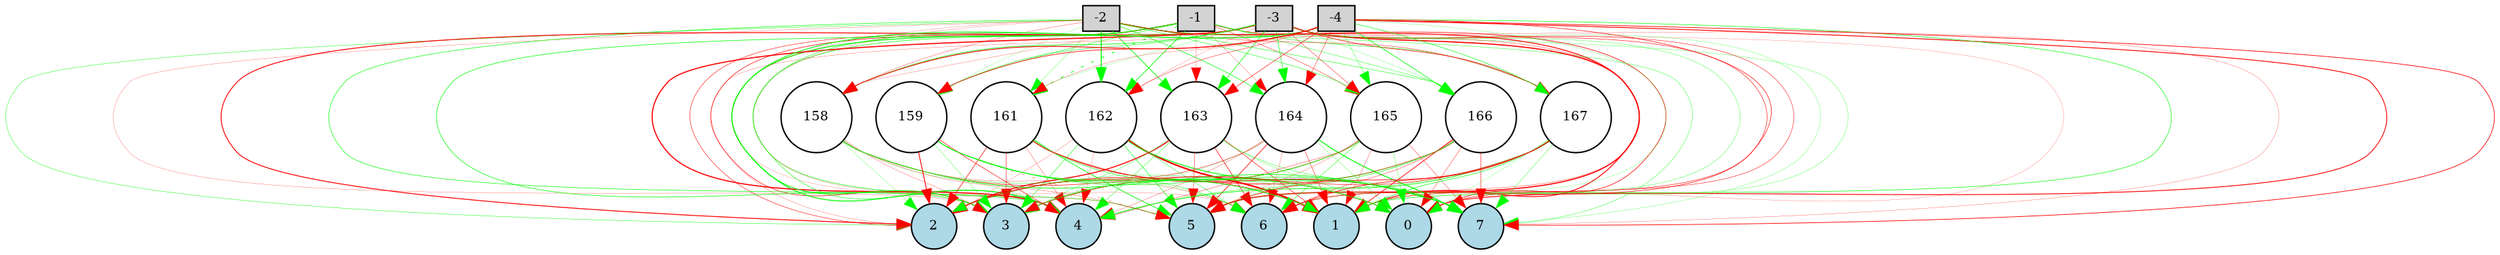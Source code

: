 digraph {
	node [fontsize=9 height=0.2 shape=circle width=0.2]
	-1 [fillcolor=lightgray shape=box style=filled]
	-2 [fillcolor=lightgray shape=box style=filled]
	-3 [fillcolor=lightgray shape=box style=filled]
	-4 [fillcolor=lightgray shape=box style=filled]
	0 [fillcolor=lightblue style=filled]
	1 [fillcolor=lightblue style=filled]
	2 [fillcolor=lightblue style=filled]
	3 [fillcolor=lightblue style=filled]
	4 [fillcolor=lightblue style=filled]
	5 [fillcolor=lightblue style=filled]
	6 [fillcolor=lightblue style=filled]
	7 [fillcolor=lightblue style=filled]
	161 [fillcolor=white style=filled]
	162 [fillcolor=white style=filled]
	163 [fillcolor=white style=filled]
	164 [fillcolor=white style=filled]
	165 [fillcolor=white style=filled]
	166 [fillcolor=white style=filled]
	167 [fillcolor=white style=filled]
	158 [fillcolor=white style=filled]
	159 [fillcolor=white style=filled]
	-1 -> 158 [color=red penwidth=0.13424808803605914 style=solid]
	-1 -> 159 [color=green penwidth=0.2821840338704428 style=solid]
	-1 -> 161 [color=green penwidth=0.5452739175062684 style=dotted]
	-1 -> 162 [color=green penwidth=0.44401844131719104 style=solid]
	-1 -> 163 [color=red penwidth=0.127072353834595 style=solid]
	-1 -> 164 [color=red penwidth=0.1428686481989072 style=solid]
	-1 -> 165 [color=red penwidth=0.23500173081697207 style=solid]
	-1 -> 166 [color=green penwidth=0.24175807800711735 style=solid]
	-1 -> 167 [color=green penwidth=0.29761542417468745 style=solid]
	-2 -> 158 [color=red penwidth=0.17940147911087817 style=solid]
	-2 -> 159 [color=green penwidth=0.11118575570254345 style=solid]
	-2 -> 161 [color=green penwidth=0.16217133293395436 style=solid]
	-2 -> 162 [color=green penwidth=0.6703605187918428 style=solid]
	-2 -> 163 [color=green penwidth=0.4727301137018707 style=solid]
	-2 -> 164 [color=green penwidth=0.3723411759479224 style=solid]
	-2 -> 165 [color=green penwidth=0.2748076258067121 style=solid]
	-2 -> 166 [color=green penwidth=0.28227604171373255 style=solid]
	-2 -> 167 [color=red penwidth=0.23851356836706492 style=solid]
	-3 -> 158 [color=green penwidth=0.4055055917799446 style=solid]
	-3 -> 159 [color=green penwidth=0.2818633758440946 style=solid]
	-3 -> 161 [color=green penwidth=0.126750998957917 style=solid]
	-3 -> 162 [color=red penwidth=0.11100072950603584 style=solid]
	-3 -> 163 [color=green penwidth=0.3985816656148521 style=solid]
	-3 -> 164 [color=green penwidth=0.35165761432729603 style=solid]
	-3 -> 165 [color=red penwidth=0.2351408031552749 style=solid]
	-3 -> 166 [color=green penwidth=0.13569737544074226 style=solid]
	-3 -> 167 [color=red penwidth=0.3669315628089327 style=solid]
	-4 -> 158 [color=red penwidth=0.5378736953934415 style=solid]
	-4 -> 159 [color=red penwidth=0.4158007871495957 style=solid]
	-4 -> 161 [color=red penwidth=0.14206675833192436 style=solid]
	-4 -> 162 [color=red penwidth=0.237867060361207 style=solid]
	-4 -> 163 [color=red penwidth=0.3128296807402742 style=solid]
	-4 -> 164 [color=red penwidth=0.24421417291303324 style=solid]
	-4 -> 165 [color=green penwidth=0.21362567481918465 style=solid]
	-4 -> 166 [color=green penwidth=0.4194085539069068 style=solid]
	-4 -> 167 [color=green penwidth=0.33350948058402646 style=solid]
	158 -> 0 [color=red penwidth=0.32431459170976285 style=solid]
	158 -> 1 [color=green penwidth=0.22144914586801911 style=solid]
	158 -> 2 [color=green penwidth=0.14710923906506707 style=solid]
	158 -> 3 [color=red penwidth=0.14982091395440952 style=solid]
	158 -> 4 [color=green penwidth=0.13795861330304898 style=solid]
	158 -> 5 [color=red penwidth=0.15371230813103445 style=solid]
	158 -> 6 [color=red penwidth=0.1380747232124268 style=solid]
	158 -> 7 [color=green penwidth=0.44255114817534624 style=solid]
	159 -> 0 [color=green penwidth=0.3773453083746019 style=solid]
	159 -> 1 [color=green penwidth=0.36865859704751147 style=solid]
	159 -> 2 [color=red penwidth=0.567362059280746 style=solid]
	159 -> 3 [color=green penwidth=0.18627003350691523 style=solid]
	159 -> 4 [color=red penwidth=0.3377157326815916 style=solid]
	159 -> 5 [color=red penwidth=0.17929477668281196 style=dotted]
	159 -> 6 [color=green penwidth=0.12714256285600067 style=solid]
	159 -> 7 [color=green penwidth=0.34720697300565906 style=solid]
	161 -> 0 [color=green penwidth=0.15568644028434106 style=solid]
	161 -> 1 [color=red penwidth=0.29949562835222354 style=solid]
	161 -> 2 [color=red penwidth=0.37210577227776753 style=solid]
	161 -> 3 [color=red penwidth=0.27877192623008584 style=solid]
	161 -> 4 [color=red penwidth=0.17687459986494602 style=solid]
	161 -> 5 [color=green penwidth=0.4611571958971873 style=solid]
	161 -> 6 [color=green penwidth=0.3029898316009328 style=solid]
	161 -> 7 [color=red penwidth=0.4895799714430249 style=solid]
	162 -> 0 [color=green penwidth=0.14973506086082358 style=solid]
	162 -> 1 [color=red penwidth=1.0829971718047107 style=solid]
	162 -> 2 [color=red penwidth=0.13361601660061267 style=solid]
	162 -> 3 [color=green penwidth=0.2834366957978518 style=solid]
	162 -> 4 [color=red penwidth=0.12379393161514479 style=solid]
	162 -> 5 [color=green penwidth=0.3328597817466573 style=solid]
	162 -> 6 [color=green penwidth=0.23809114598641676 style=solid]
	162 -> 7 [color=green penwidth=0.4807457486221163 style=solid]
	163 -> 0 [color=green penwidth=0.17350976025722564 style=solid]
	163 -> 1 [color=red penwidth=0.32200768220685894 style=solid]
	163 -> 2 [color=red penwidth=0.7088682801867507 style=solid]
	163 -> 3 [color=green penwidth=0.19628783222500545 style=solid]
	163 -> 4 [color=green penwidth=0.23413945024758995 style=solid]
	163 -> 5 [color=red penwidth=0.2437720254956522 style=solid]
	163 -> 6 [color=red penwidth=0.3886515562449846 style=solid]
	163 -> 7 [color=green penwidth=0.22447122390613788 style=solid]
	164 -> 0 [color=green penwidth=0.14998124952340983 style=solid]
	164 -> 1 [color=red penwidth=0.27110464378703014 style=solid]
	164 -> 2 [color=red penwidth=0.2829090250576458 style=solid]
	164 -> 3 [color=green penwidth=0.11844319024187155 style=solid]
	164 -> 4 [color=red penwidth=0.16431443405125717 style=solid]
	164 -> 5 [color=red penwidth=0.4359732382173982 style=solid]
	164 -> 6 [color=red penwidth=0.14302612358241062 style=solid]
	164 -> 7 [color=green penwidth=0.6251223998140129 style=solid]
	165 -> 0 [color=green penwidth=0.2007123583395664 style=solid]
	165 -> 1 [color=red penwidth=0.1769732994080627 style=solid]
	165 -> 2 [color=red penwidth=0.26235374843549164 style=solid]
	165 -> 3 [color=green penwidth=0.4263172411716747 style=solid]
	165 -> 4 [color=red penwidth=0.2097059944850233 style=solid]
	165 -> 5 [color=red penwidth=0.1415425872461323 style=solid]
	165 -> 6 [color=green penwidth=0.2539293047948201 style=solid]
	165 -> 7 [color=red penwidth=0.21287693267777924 style=solid]
	166 -> 0 [color=red penwidth=0.22631372184545312 style=solid]
	166 -> 1 [color=red penwidth=0.4655386186365449 style=solid]
	166 -> 2 [color=red penwidth=0.4317674085268288 style=solid]
	166 -> 3 [color=green penwidth=0.21845802997814273 style=solid]
	166 -> 4 [color=green penwidth=0.2204508895397075 style=solid]
	166 -> 5 [color=green penwidth=0.15503281753906942 style=solid]
	166 -> 6 [color=red penwidth=0.22413427651854928 style=solid]
	166 -> 7 [color=red penwidth=0.289650440527624 style=solid]
	167 -> 0 [color=green penwidth=0.11830394810773946 style=solid]
	167 -> 1 [color=green penwidth=0.34044302881746036 style=solid]
	167 -> 2 [color=green penwidth=0.17623601721132823 style=solid]
	167 -> 3 [color=red penwidth=0.3121821379342552 style=solid]
	167 -> 4 [color=green penwidth=0.4428150284522746 style=solid]
	167 -> 5 [color=red penwidth=0.4039421929404816 style=solid]
	167 -> 6 [color=red penwidth=0.4212998106477541 style=solid]
	167 -> 7 [color=green penwidth=0.20611309431579283 style=solid]
	-1 -> 0 [color=red penwidth=0.111863842119894 style=solid]
	-1 -> 1 [color=green penwidth=0.17210610118148706 style=solid]
	-1 -> 2 [color=red penwidth=0.29689330365862143 style=solid]
	-1 -> 3 [color=red penwidth=0.36249770343921517 style=solid]
	-1 -> 4 [color=green penwidth=0.6196765349057308 style=solid]
	-1 -> 5 [color=green penwidth=0.3539767611950704 style=solid]
	-1 -> 6 [color=red penwidth=0.20264988713042836 style=solid]
	-1 -> 7 [color=red penwidth=0.14171749891353852 style=solid]
	-2 -> 0 [color=red penwidth=0.4027953520067815 style=solid]
	-2 -> 1 [color=red penwidth=0.6041670506781649 style=solid]
	-2 -> 2 [color=green penwidth=0.24259776176378872 style=solid]
	-2 -> 3 [color=red penwidth=0.131499005321358 style=solid]
	-2 -> 4 [color=green penwidth=0.353050707696163 style=solid]
	-2 -> 5 [color=red penwidth=0.10764212012999302 style=solid]
	-2 -> 6 [color=red penwidth=0.12023461762246074 style=solid]
	-2 -> 7 [color=green penwidth=0.21793095169752988 style=solid]
	-3 -> 0 [color=red penwidth=0.27385730137259523 style=solid]
	-3 -> 1 [color=red penwidth=0.3109576018011997 style=solid]
	-3 -> 2 [color=red penwidth=0.6073627293788989 style=solid]
	-3 -> 3 [color=green penwidth=0.37735458419510626 style=solid]
	-3 -> 4 [color=red penwidth=0.7749117415088941 style=solid]
	-3 -> 5 [color=red penwidth=0.7827699714169715 style=solid]
	-3 -> 6 [color=green penwidth=0.1914726174944229 style=solid]
	-3 -> 7 [color=green penwidth=0.14897696825818096 style=solid]
	-4 -> 0 [color=red penwidth=0.567460470442753 style=solid]
	-4 -> 1 [color=green penwidth=0.3525938529763747 style=solid]
	-4 -> 2 [color=red penwidth=0.13718461713863517 style=solid]
	-4 -> 3 [color=green penwidth=0.5336285551482454 style=solid]
	-4 -> 4 [color=green penwidth=0.30119838346380445 style=solid]
	-4 -> 5 [color=green penwidth=0.12900641919286546 style=solid]
	-4 -> 6 [color=red penwidth=0.35335208336454826 style=solid]
	-4 -> 7 [color=red penwidth=0.4457080051132706 style=solid]
}
